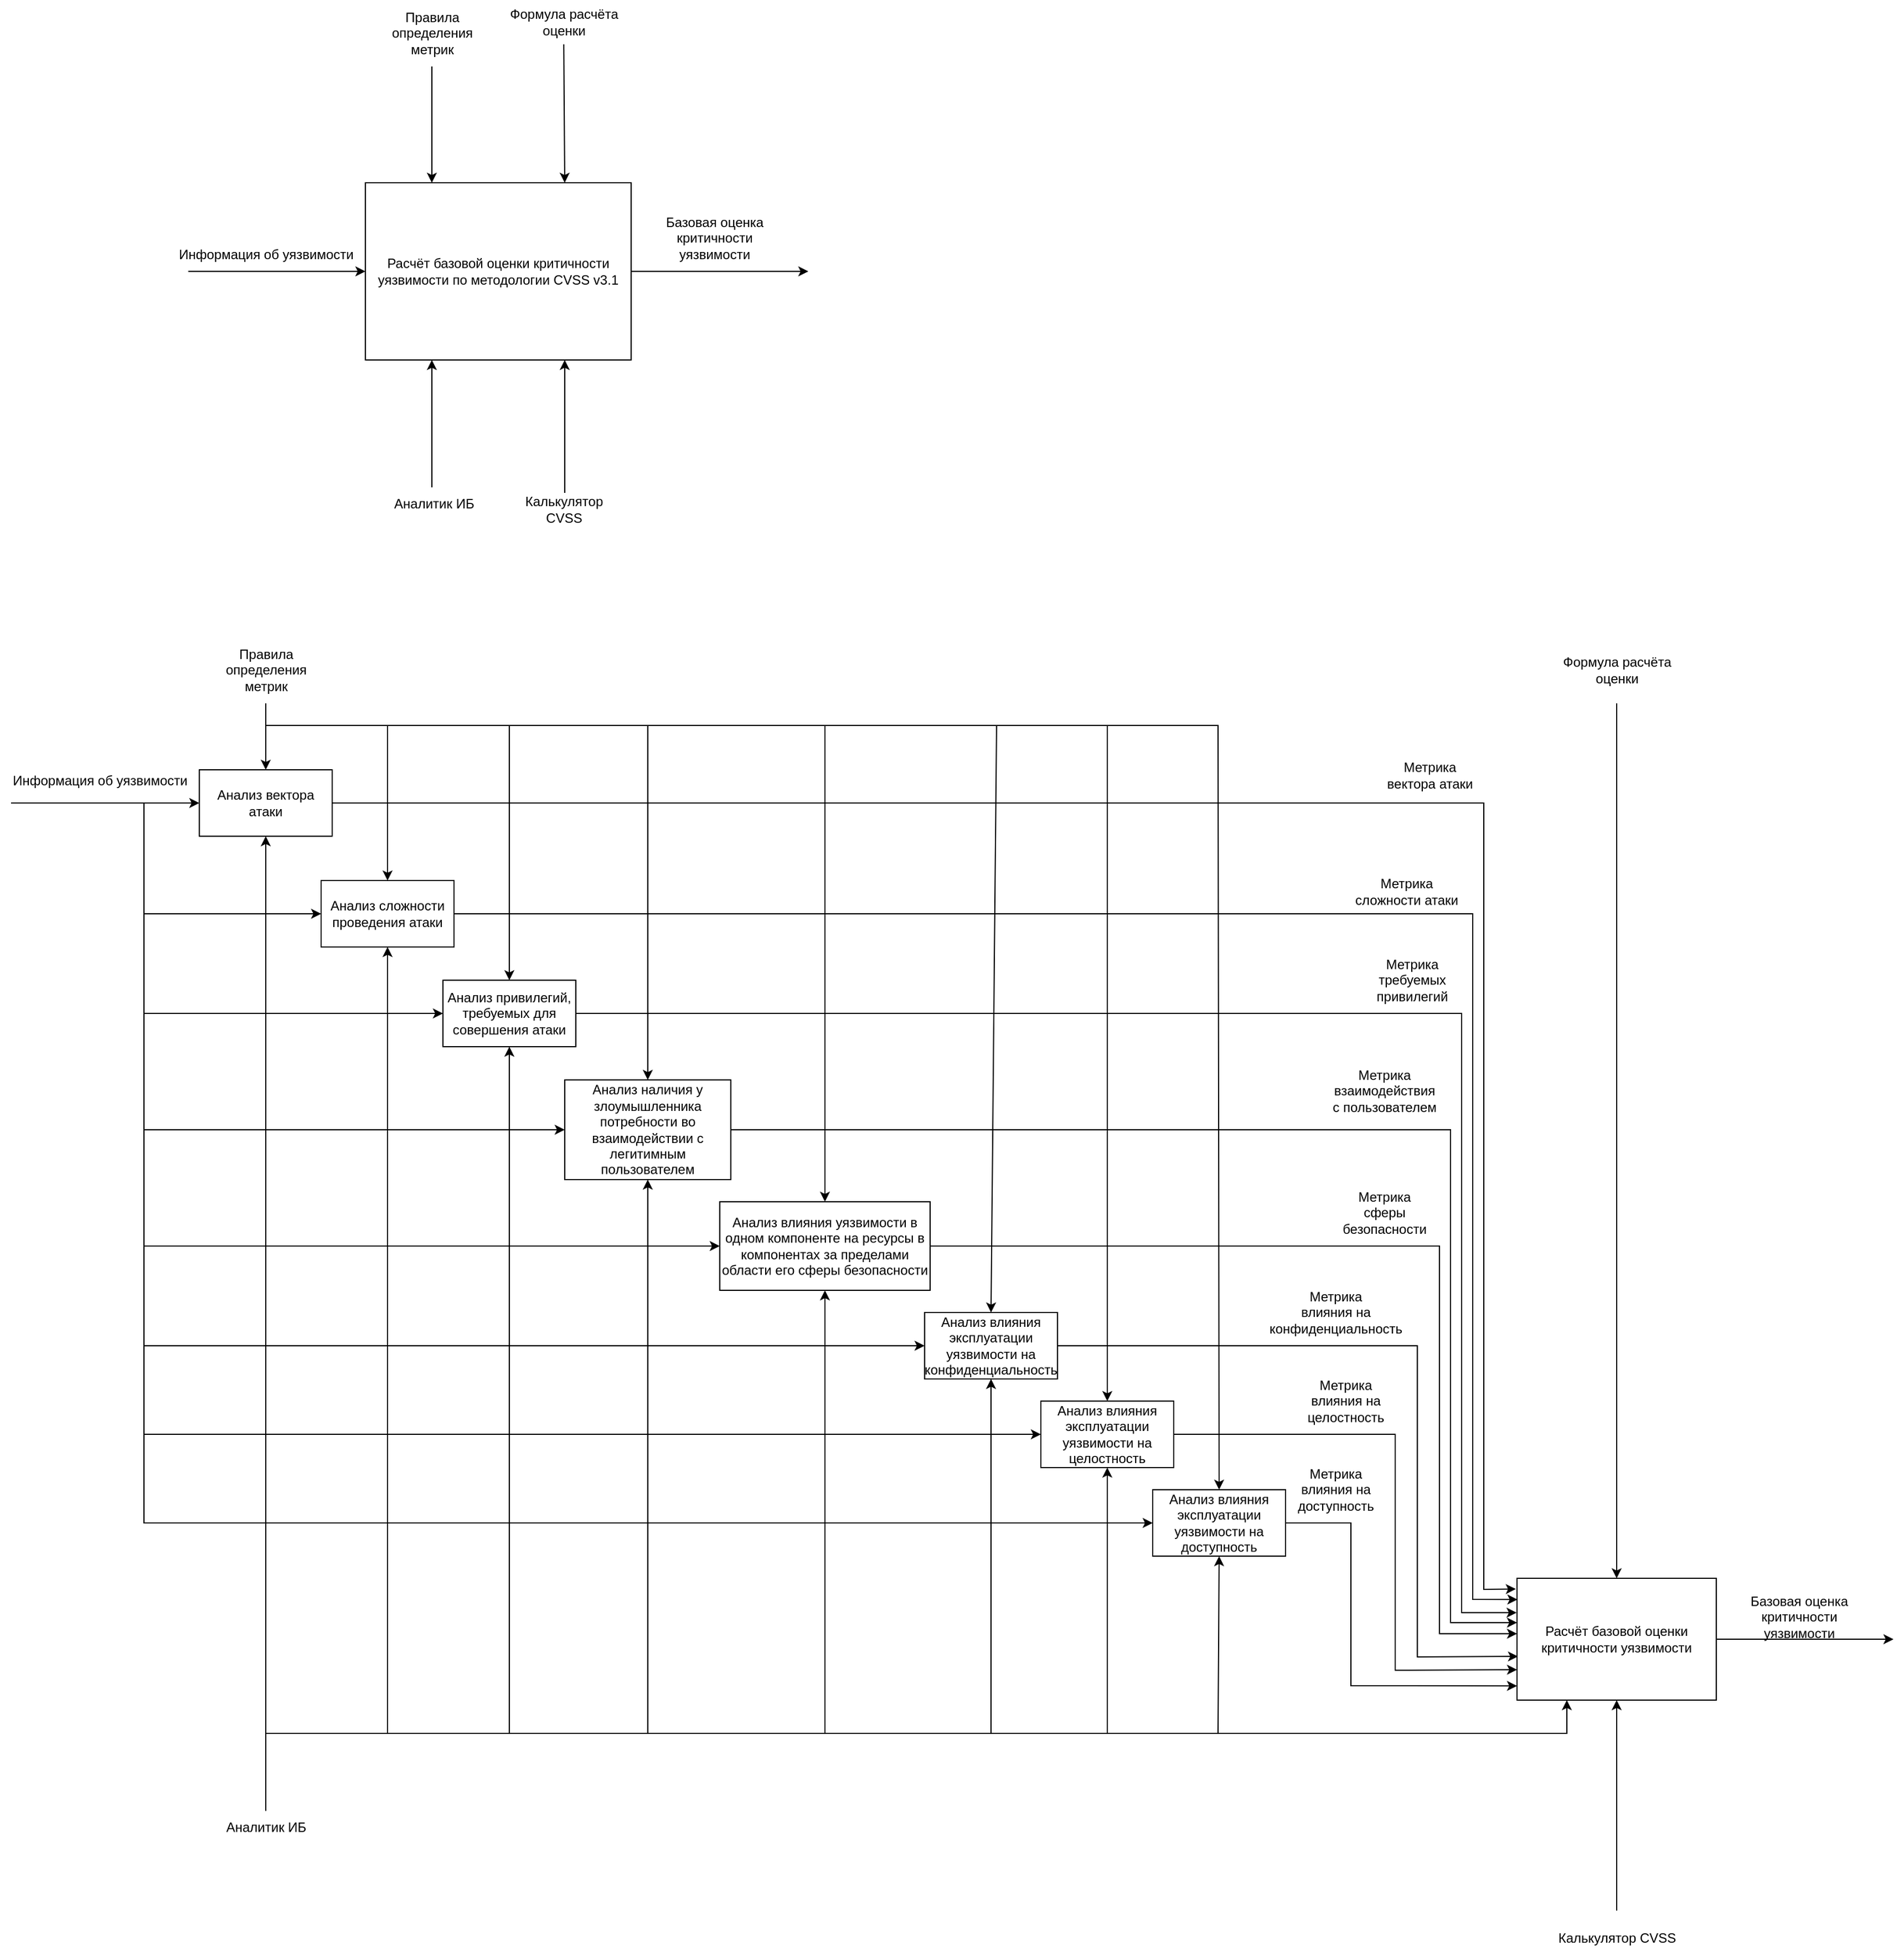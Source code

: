 <mxfile version="20.6.0" type="github" pages="2">
  <diagram id="UPsKvsZW6ZB44q9W5nDS" name="Страница 1">
    <mxGraphModel dx="2249" dy="794" grid="1" gridSize="10" guides="1" tooltips="1" connect="1" arrows="1" fold="1" page="1" pageScale="1" pageWidth="827" pageHeight="1169" math="0" shadow="0">
      <root>
        <mxCell id="0" />
        <mxCell id="1" parent="0" />
        <mxCell id="dIxgZ7Lg5NKT2PRfQF9l-1" value="Расчёт базовой оценки критичности уязвимости по методологии CVSS v3.1" style="rounded=0;whiteSpace=wrap;html=1;" parent="1" vertex="1">
          <mxGeometry x="280" y="200" width="240" height="160" as="geometry" />
        </mxCell>
        <mxCell id="dIxgZ7Lg5NKT2PRfQF9l-2" value="" style="endArrow=classic;html=1;rounded=0;entryX=0;entryY=0.5;entryDx=0;entryDy=0;" parent="1" target="dIxgZ7Lg5NKT2PRfQF9l-1" edge="1">
          <mxGeometry width="50" height="50" relative="1" as="geometry">
            <mxPoint x="120" y="280" as="sourcePoint" />
            <mxPoint x="130" y="260" as="targetPoint" />
          </mxGeometry>
        </mxCell>
        <mxCell id="dIxgZ7Lg5NKT2PRfQF9l-3" value="Информация об уязвимости" style="text;html=1;align=center;verticalAlign=middle;resizable=0;points=[];autosize=1;strokeColor=none;fillColor=none;" parent="1" vertex="1">
          <mxGeometry x="100" y="250" width="180" height="30" as="geometry" />
        </mxCell>
        <mxCell id="dIxgZ7Lg5NKT2PRfQF9l-4" value="" style="endArrow=classic;html=1;rounded=0;exitX=1;exitY=0.5;exitDx=0;exitDy=0;" parent="1" source="dIxgZ7Lg5NKT2PRfQF9l-1" edge="1">
          <mxGeometry width="50" height="50" relative="1" as="geometry">
            <mxPoint x="590" y="300" as="sourcePoint" />
            <mxPoint x="680" y="280" as="targetPoint" />
          </mxGeometry>
        </mxCell>
        <mxCell id="dIxgZ7Lg5NKT2PRfQF9l-5" value="&lt;span style=&quot;&quot;&gt;Базовая оценка&lt;br&gt;критичности&lt;br&gt;уязвимости&lt;/span&gt;" style="text;html=1;align=center;verticalAlign=middle;resizable=0;points=[];autosize=1;strokeColor=none;fillColor=none;" parent="1" vertex="1">
          <mxGeometry x="540" y="220" width="110" height="60" as="geometry" />
        </mxCell>
        <mxCell id="dIxgZ7Lg5NKT2PRfQF9l-6" value="" style="endArrow=classic;html=1;rounded=0;entryX=0.75;entryY=0;entryDx=0;entryDy=0;" parent="1" source="dIxgZ7Lg5NKT2PRfQF9l-7" target="dIxgZ7Lg5NKT2PRfQF9l-1" edge="1">
          <mxGeometry width="50" height="50" relative="1" as="geometry">
            <mxPoint x="340" y="80" as="sourcePoint" />
            <mxPoint x="390" y="60" as="targetPoint" />
          </mxGeometry>
        </mxCell>
        <mxCell id="dIxgZ7Lg5NKT2PRfQF9l-7" value="Формула расчёта&lt;br&gt;оценки" style="text;html=1;align=center;verticalAlign=middle;resizable=0;points=[];autosize=1;strokeColor=none;fillColor=none;" parent="1" vertex="1">
          <mxGeometry x="399" y="35" width="120" height="40" as="geometry" />
        </mxCell>
        <mxCell id="dIxgZ7Lg5NKT2PRfQF9l-8" value="" style="endArrow=classic;html=1;rounded=0;entryX=0.75;entryY=1;entryDx=0;entryDy=0;" parent="1" target="dIxgZ7Lg5NKT2PRfQF9l-1" edge="1">
          <mxGeometry width="50" height="50" relative="1" as="geometry">
            <mxPoint x="460" y="480" as="sourcePoint" />
            <mxPoint x="600" y="440" as="targetPoint" />
          </mxGeometry>
        </mxCell>
        <mxCell id="dIxgZ7Lg5NKT2PRfQF9l-9" value="Калькулятор&lt;br&gt;CVSS" style="text;html=1;align=center;verticalAlign=middle;resizable=0;points=[];autosize=1;strokeColor=none;fillColor=none;" parent="1" vertex="1">
          <mxGeometry x="414" y="475" width="90" height="40" as="geometry" />
        </mxCell>
        <mxCell id="dIxgZ7Lg5NKT2PRfQF9l-10" value="" style="endArrow=classic;html=1;rounded=0;entryX=0.25;entryY=1;entryDx=0;entryDy=0;" parent="1" source="dIxgZ7Lg5NKT2PRfQF9l-11" target="dIxgZ7Lg5NKT2PRfQF9l-1" edge="1">
          <mxGeometry width="50" height="50" relative="1" as="geometry">
            <mxPoint x="400" y="480" as="sourcePoint" />
            <mxPoint x="430" y="450" as="targetPoint" />
          </mxGeometry>
        </mxCell>
        <mxCell id="dIxgZ7Lg5NKT2PRfQF9l-11" value="&amp;nbsp;Аналитик ИБ" style="text;html=1;align=center;verticalAlign=middle;resizable=0;points=[];autosize=1;strokeColor=none;fillColor=none;" parent="1" vertex="1">
          <mxGeometry x="290" y="475" width="100" height="30" as="geometry" />
        </mxCell>
        <mxCell id="dIxgZ7Lg5NKT2PRfQF9l-12" value="Анализ вектора атаки" style="rounded=0;whiteSpace=wrap;html=1;" parent="1" vertex="1">
          <mxGeometry x="130" y="730" width="120" height="60" as="geometry" />
        </mxCell>
        <mxCell id="dIxgZ7Lg5NKT2PRfQF9l-13" value="" style="endArrow=classic;html=1;rounded=0;entryX=0;entryY=0.5;entryDx=0;entryDy=0;" parent="1" target="dIxgZ7Lg5NKT2PRfQF9l-12" edge="1">
          <mxGeometry width="50" height="50" relative="1" as="geometry">
            <mxPoint x="-40" y="760" as="sourcePoint" />
            <mxPoint x="70" y="710" as="targetPoint" />
          </mxGeometry>
        </mxCell>
        <mxCell id="dIxgZ7Lg5NKT2PRfQF9l-14" value="Информация об уязвимости" style="text;html=1;align=center;verticalAlign=middle;resizable=0;points=[];autosize=1;strokeColor=none;fillColor=none;" parent="1" vertex="1">
          <mxGeometry x="-50" y="725" width="180" height="30" as="geometry" />
        </mxCell>
        <mxCell id="dIxgZ7Lg5NKT2PRfQF9l-15" value="" style="endArrow=classic;html=1;rounded=0;entryX=0.25;entryY=0;entryDx=0;entryDy=0;" parent="1" source="dIxgZ7Lg5NKT2PRfQF9l-18" target="dIxgZ7Lg5NKT2PRfQF9l-1" edge="1">
          <mxGeometry width="50" height="50" relative="1" as="geometry">
            <mxPoint x="280" y="90" as="sourcePoint" />
            <mxPoint x="290" y="140" as="targetPoint" />
          </mxGeometry>
        </mxCell>
        <mxCell id="dIxgZ7Lg5NKT2PRfQF9l-18" value="Правила&lt;br&gt;определения&lt;br&gt;метрик" style="text;html=1;align=center;verticalAlign=middle;resizable=0;points=[];autosize=1;strokeColor=none;fillColor=none;" parent="1" vertex="1">
          <mxGeometry x="290" y="35" width="100" height="60" as="geometry" />
        </mxCell>
        <mxCell id="dIxgZ7Lg5NKT2PRfQF9l-20" value="" style="endArrow=classic;html=1;rounded=0;entryX=0.5;entryY=0;entryDx=0;entryDy=0;" parent="1" source="dIxgZ7Lg5NKT2PRfQF9l-21" target="dIxgZ7Lg5NKT2PRfQF9l-12" edge="1">
          <mxGeometry width="50" height="50" relative="1" as="geometry">
            <mxPoint x="190" y="660" as="sourcePoint" />
            <mxPoint x="220" y="610" as="targetPoint" />
          </mxGeometry>
        </mxCell>
        <mxCell id="dIxgZ7Lg5NKT2PRfQF9l-21" value="Правила&lt;br&gt;определения&lt;br&gt;метрик" style="text;html=1;align=center;verticalAlign=middle;resizable=0;points=[];autosize=1;strokeColor=none;fillColor=none;" parent="1" vertex="1">
          <mxGeometry x="140" y="610" width="100" height="60" as="geometry" />
        </mxCell>
        <mxCell id="dIxgZ7Lg5NKT2PRfQF9l-22" value="" style="endArrow=classic;html=1;rounded=0;exitX=1;exitY=0.5;exitDx=0;exitDy=0;entryX=-0.006;entryY=0.088;entryDx=0;entryDy=0;entryPerimeter=0;" parent="1" source="dIxgZ7Lg5NKT2PRfQF9l-12" target="EnKM5lxazUut5QGVH7Wx-31" edge="1">
          <mxGeometry width="50" height="50" relative="1" as="geometry">
            <mxPoint x="310" y="780" as="sourcePoint" />
            <mxPoint x="1300" y="760" as="targetPoint" />
            <Array as="points">
              <mxPoint x="1290" y="760" />
              <mxPoint x="1290" y="1470" />
            </Array>
          </mxGeometry>
        </mxCell>
        <mxCell id="dIxgZ7Lg5NKT2PRfQF9l-23" value="Метрика&lt;br&gt;вектора атаки" style="text;html=1;align=center;verticalAlign=middle;resizable=0;points=[];autosize=1;strokeColor=none;fillColor=none;" parent="1" vertex="1">
          <mxGeometry x="1191" y="715" width="100" height="40" as="geometry" />
        </mxCell>
        <mxCell id="dIxgZ7Lg5NKT2PRfQF9l-25" value="Анализ сложности проведения атаки" style="rounded=0;whiteSpace=wrap;html=1;" parent="1" vertex="1">
          <mxGeometry x="240" y="830" width="120" height="60" as="geometry" />
        </mxCell>
        <mxCell id="dIxgZ7Lg5NKT2PRfQF9l-26" value="" style="endArrow=classic;html=1;rounded=0;entryX=0;entryY=0.5;entryDx=0;entryDy=0;" parent="1" target="dIxgZ7Lg5NKT2PRfQF9l-25" edge="1">
          <mxGeometry width="50" height="50" relative="1" as="geometry">
            <mxPoint x="80" y="760" as="sourcePoint" />
            <mxPoint x="130" y="850" as="targetPoint" />
            <Array as="points">
              <mxPoint x="80" y="860" />
            </Array>
          </mxGeometry>
        </mxCell>
        <mxCell id="dIxgZ7Lg5NKT2PRfQF9l-28" value="" style="endArrow=classic;html=1;rounded=0;exitX=1;exitY=0.5;exitDx=0;exitDy=0;entryX=0.002;entryY=0.174;entryDx=0;entryDy=0;entryPerimeter=0;" parent="1" source="dIxgZ7Lg5NKT2PRfQF9l-25" target="EnKM5lxazUut5QGVH7Wx-31" edge="1">
          <mxGeometry width="50" height="50" relative="1" as="geometry">
            <mxPoint x="404" y="865" as="sourcePoint" />
            <mxPoint x="1310" y="1478" as="targetPoint" />
            <Array as="points">
              <mxPoint x="1280" y="860" />
              <mxPoint x="1280" y="1479" />
            </Array>
          </mxGeometry>
        </mxCell>
        <mxCell id="dIxgZ7Lg5NKT2PRfQF9l-29" value="Метрика&lt;br&gt;сложности атаки" style="text;html=1;align=center;verticalAlign=middle;resizable=0;points=[];autosize=1;strokeColor=none;fillColor=none;" parent="1" vertex="1">
          <mxGeometry x="1160" y="820" width="120" height="40" as="geometry" />
        </mxCell>
        <mxCell id="dIxgZ7Lg5NKT2PRfQF9l-30" value="Анализ привилегий, требуемых для совершения атаки" style="rounded=0;whiteSpace=wrap;html=1;" parent="1" vertex="1">
          <mxGeometry x="350" y="920" width="120" height="60" as="geometry" />
        </mxCell>
        <mxCell id="dIxgZ7Lg5NKT2PRfQF9l-31" value="" style="endArrow=classic;html=1;rounded=0;entryX=0;entryY=0.5;entryDx=0;entryDy=0;" parent="1" target="dIxgZ7Lg5NKT2PRfQF9l-30" edge="1">
          <mxGeometry width="50" height="50" relative="1" as="geometry">
            <mxPoint x="80" y="760" as="sourcePoint" />
            <mxPoint x="350" y="950" as="targetPoint" />
            <Array as="points">
              <mxPoint x="80" y="950" />
            </Array>
          </mxGeometry>
        </mxCell>
        <mxCell id="dIxgZ7Lg5NKT2PRfQF9l-32" value="" style="endArrow=classic;html=1;rounded=0;exitX=1;exitY=0.5;exitDx=0;exitDy=0;entryX=-0.002;entryY=0.282;entryDx=0;entryDy=0;entryPerimeter=0;" parent="1" source="dIxgZ7Lg5NKT2PRfQF9l-30" target="EnKM5lxazUut5QGVH7Wx-31" edge="1">
          <mxGeometry width="50" height="50" relative="1" as="geometry">
            <mxPoint x="570" y="980" as="sourcePoint" />
            <mxPoint x="1280" y="960" as="targetPoint" />
            <Array as="points">
              <mxPoint x="1270" y="950" />
              <mxPoint x="1270" y="1491" />
            </Array>
          </mxGeometry>
        </mxCell>
        <mxCell id="dIxgZ7Lg5NKT2PRfQF9l-33" value="Метрика&lt;br&gt;требуемых&lt;br&gt;привилегий" style="text;html=1;align=center;verticalAlign=middle;resizable=0;points=[];autosize=1;strokeColor=none;fillColor=none;" parent="1" vertex="1">
          <mxGeometry x="1180" y="890" width="90" height="60" as="geometry" />
        </mxCell>
        <mxCell id="dIxgZ7Lg5NKT2PRfQF9l-34" value="Анализ наличия у злоумышленника потребности во взаимодействии с легитимным пользователем" style="rounded=0;whiteSpace=wrap;html=1;" parent="1" vertex="1">
          <mxGeometry x="460" y="1010" width="150" height="90" as="geometry" />
        </mxCell>
        <mxCell id="EnKM5lxazUut5QGVH7Wx-1" value="" style="endArrow=classic;html=1;rounded=0;entryX=0;entryY=0.5;entryDx=0;entryDy=0;" parent="1" target="dIxgZ7Lg5NKT2PRfQF9l-34" edge="1">
          <mxGeometry width="50" height="50" relative="1" as="geometry">
            <mxPoint x="80" y="950" as="sourcePoint" />
            <mxPoint x="160" y="1030" as="targetPoint" />
            <Array as="points">
              <mxPoint x="80" y="1055" />
            </Array>
          </mxGeometry>
        </mxCell>
        <mxCell id="EnKM5lxazUut5QGVH7Wx-3" value="" style="endArrow=classic;html=1;rounded=0;exitX=1;exitY=0.5;exitDx=0;exitDy=0;entryX=0;entryY=0.364;entryDx=0;entryDy=0;entryPerimeter=0;" parent="1" source="dIxgZ7Lg5NKT2PRfQF9l-34" target="EnKM5lxazUut5QGVH7Wx-31" edge="1">
          <mxGeometry width="50" height="50" relative="1" as="geometry">
            <mxPoint x="610" y="1054.5" as="sourcePoint" />
            <mxPoint x="1390" y="1060" as="targetPoint" />
            <Array as="points">
              <mxPoint x="1260" y="1055" />
              <mxPoint x="1260" y="1500" />
            </Array>
          </mxGeometry>
        </mxCell>
        <mxCell id="EnKM5lxazUut5QGVH7Wx-4" value="Метрика&lt;br&gt;взаимодействия&lt;br&gt;с пользователем" style="text;html=1;align=center;verticalAlign=middle;resizable=0;points=[];autosize=1;strokeColor=none;fillColor=none;" parent="1" vertex="1">
          <mxGeometry x="1140" y="990" width="120" height="60" as="geometry" />
        </mxCell>
        <mxCell id="EnKM5lxazUut5QGVH7Wx-5" value="Анализ влияния уязвимости в одном компоненте на ресурсы в компонентах за пределами области его сферы безопасности" style="rounded=0;whiteSpace=wrap;html=1;" parent="1" vertex="1">
          <mxGeometry x="600" y="1120" width="190" height="80" as="geometry" />
        </mxCell>
        <mxCell id="EnKM5lxazUut5QGVH7Wx-6" value="" style="endArrow=classic;html=1;rounded=0;" parent="1" target="EnKM5lxazUut5QGVH7Wx-5" edge="1">
          <mxGeometry width="50" height="50" relative="1" as="geometry">
            <mxPoint x="80" y="1050" as="sourcePoint" />
            <mxPoint x="120" y="1110" as="targetPoint" />
            <Array as="points">
              <mxPoint x="80" y="1160" />
            </Array>
          </mxGeometry>
        </mxCell>
        <mxCell id="EnKM5lxazUut5QGVH7Wx-7" value="" style="endArrow=classic;html=1;rounded=0;exitX=1;exitY=0.5;exitDx=0;exitDy=0;entryX=0;entryY=0.455;entryDx=0;entryDy=0;entryPerimeter=0;" parent="1" source="EnKM5lxazUut5QGVH7Wx-5" target="EnKM5lxazUut5QGVH7Wx-31" edge="1">
          <mxGeometry width="50" height="50" relative="1" as="geometry">
            <mxPoint x="790" y="1168" as="sourcePoint" />
            <mxPoint x="920" y="1160" as="targetPoint" />
            <Array as="points">
              <mxPoint x="1250" y="1160" />
              <mxPoint x="1250" y="1510" />
            </Array>
          </mxGeometry>
        </mxCell>
        <mxCell id="EnKM5lxazUut5QGVH7Wx-8" value="Метрика&lt;br&gt;сферы&lt;br&gt;безопасности" style="text;html=1;align=center;verticalAlign=middle;resizable=0;points=[];autosize=1;strokeColor=none;fillColor=none;" parent="1" vertex="1">
          <mxGeometry x="1150" y="1100" width="100" height="60" as="geometry" />
        </mxCell>
        <mxCell id="EnKM5lxazUut5QGVH7Wx-9" value="Анализ влияния эксплуатации уязвимости на конфиденциальность" style="rounded=0;whiteSpace=wrap;html=1;" parent="1" vertex="1">
          <mxGeometry x="785" y="1220" width="120" height="60" as="geometry" />
        </mxCell>
        <mxCell id="EnKM5lxazUut5QGVH7Wx-10" value="" style="endArrow=classic;html=1;rounded=0;entryX=0;entryY=0.5;entryDx=0;entryDy=0;" parent="1" target="EnKM5lxazUut5QGVH7Wx-9" edge="1">
          <mxGeometry width="50" height="50" relative="1" as="geometry">
            <mxPoint x="80" y="1160" as="sourcePoint" />
            <mxPoint x="380" y="1270" as="targetPoint" />
            <Array as="points">
              <mxPoint x="80" y="1250" />
            </Array>
          </mxGeometry>
        </mxCell>
        <mxCell id="EnKM5lxazUut5QGVH7Wx-11" value="" style="endArrow=classic;html=1;rounded=0;exitX=1;exitY=0.5;exitDx=0;exitDy=0;entryX=0.005;entryY=0.641;entryDx=0;entryDy=0;entryPerimeter=0;" parent="1" source="EnKM5lxazUut5QGVH7Wx-9" target="EnKM5lxazUut5QGVH7Wx-31" edge="1">
          <mxGeometry width="50" height="50" relative="1" as="geometry">
            <mxPoint x="905" y="1250" as="sourcePoint" />
            <mxPoint x="1035" y="1250" as="targetPoint" />
            <Array as="points">
              <mxPoint x="1230" y="1250" />
              <mxPoint x="1230" y="1531" />
            </Array>
          </mxGeometry>
        </mxCell>
        <mxCell id="EnKM5lxazUut5QGVH7Wx-12" value="Метрика&lt;br&gt;влияния на&lt;br&gt;конфиденциальность" style="text;html=1;align=center;verticalAlign=middle;resizable=0;points=[];autosize=1;strokeColor=none;fillColor=none;" parent="1" vertex="1">
          <mxGeometry x="1086" y="1190" width="140" height="60" as="geometry" />
        </mxCell>
        <mxCell id="EnKM5lxazUut5QGVH7Wx-13" value="Анализ влияния эксплуатации уязвимости на целостность" style="rounded=0;whiteSpace=wrap;html=1;" parent="1" vertex="1">
          <mxGeometry x="890" y="1300" width="120" height="60" as="geometry" />
        </mxCell>
        <mxCell id="EnKM5lxazUut5QGVH7Wx-14" value="" style="endArrow=classic;html=1;rounded=0;" parent="1" target="EnKM5lxazUut5QGVH7Wx-13" edge="1">
          <mxGeometry width="50" height="50" relative="1" as="geometry">
            <mxPoint x="80" y="1250" as="sourcePoint" />
            <mxPoint x="785" y="1340" as="targetPoint" />
            <Array as="points">
              <mxPoint x="80" y="1330" />
            </Array>
          </mxGeometry>
        </mxCell>
        <mxCell id="EnKM5lxazUut5QGVH7Wx-15" value="" style="endArrow=classic;html=1;rounded=0;entryX=0;entryY=0.75;entryDx=0;entryDy=0;" parent="1" source="EnKM5lxazUut5QGVH7Wx-13" target="EnKM5lxazUut5QGVH7Wx-31" edge="1">
          <mxGeometry width="50" height="50" relative="1" as="geometry">
            <mxPoint x="1010" y="1330" as="sourcePoint" />
            <mxPoint x="1140" y="1330" as="targetPoint" />
            <Array as="points">
              <mxPoint x="1210" y="1330" />
              <mxPoint x="1210" y="1543" />
            </Array>
          </mxGeometry>
        </mxCell>
        <mxCell id="EnKM5lxazUut5QGVH7Wx-16" value="Метрика&lt;br&gt;влияния на&lt;br&gt;целостность" style="text;html=1;align=center;verticalAlign=middle;resizable=0;points=[];autosize=1;strokeColor=none;fillColor=none;" parent="1" vertex="1">
          <mxGeometry x="1120" y="1270" width="90" height="60" as="geometry" />
        </mxCell>
        <mxCell id="EnKM5lxazUut5QGVH7Wx-17" value="Анализ влияния эксплуатации уязвимости на доступность" style="rounded=0;whiteSpace=wrap;html=1;" parent="1" vertex="1">
          <mxGeometry x="991" y="1380" width="120" height="60" as="geometry" />
        </mxCell>
        <mxCell id="EnKM5lxazUut5QGVH7Wx-18" value="" style="endArrow=classic;html=1;rounded=0;" parent="1" target="EnKM5lxazUut5QGVH7Wx-17" edge="1">
          <mxGeometry width="50" height="50" relative="1" as="geometry">
            <mxPoint x="80" y="1330" as="sourcePoint" />
            <mxPoint x="785" y="1420" as="targetPoint" />
            <Array as="points">
              <mxPoint x="80" y="1410" />
            </Array>
          </mxGeometry>
        </mxCell>
        <mxCell id="EnKM5lxazUut5QGVH7Wx-19" value="" style="endArrow=classic;html=1;rounded=0;entryX=0;entryY=0.883;entryDx=0;entryDy=0;entryPerimeter=0;" parent="1" source="EnKM5lxazUut5QGVH7Wx-17" target="EnKM5lxazUut5QGVH7Wx-31" edge="1">
          <mxGeometry width="50" height="50" relative="1" as="geometry">
            <mxPoint x="1111" y="1410" as="sourcePoint" />
            <mxPoint x="1241" y="1410" as="targetPoint" />
            <Array as="points">
              <mxPoint x="1170" y="1410" />
              <mxPoint x="1170" y="1557" />
            </Array>
          </mxGeometry>
        </mxCell>
        <mxCell id="EnKM5lxazUut5QGVH7Wx-20" value="Метрика&lt;br&gt;влияния на&lt;br&gt;доступность" style="text;html=1;align=center;verticalAlign=middle;resizable=0;points=[];autosize=1;strokeColor=none;fillColor=none;" parent="1" vertex="1">
          <mxGeometry x="1111" y="1350" width="90" height="60" as="geometry" />
        </mxCell>
        <mxCell id="EnKM5lxazUut5QGVH7Wx-22" value="" style="endArrow=classic;html=1;rounded=0;entryX=0.5;entryY=1;entryDx=0;entryDy=0;" parent="1" target="dIxgZ7Lg5NKT2PRfQF9l-12" edge="1">
          <mxGeometry width="50" height="50" relative="1" as="geometry">
            <mxPoint x="190" y="1670" as="sourcePoint" />
            <mxPoint x="510" y="1510" as="targetPoint" />
          </mxGeometry>
        </mxCell>
        <mxCell id="EnKM5lxazUut5QGVH7Wx-23" value="Аналитик ИБ" style="text;html=1;align=center;verticalAlign=middle;resizable=0;points=[];autosize=1;strokeColor=none;fillColor=none;" parent="1" vertex="1">
          <mxGeometry x="140" y="1670" width="100" height="30" as="geometry" />
        </mxCell>
        <mxCell id="EnKM5lxazUut5QGVH7Wx-24" value="" style="endArrow=classic;html=1;rounded=0;entryX=0.5;entryY=1;entryDx=0;entryDy=0;" parent="1" target="dIxgZ7Lg5NKT2PRfQF9l-25" edge="1">
          <mxGeometry width="50" height="50" relative="1" as="geometry">
            <mxPoint x="190" y="1600" as="sourcePoint" />
            <mxPoint x="380" y="1470" as="targetPoint" />
            <Array as="points">
              <mxPoint x="300" y="1600" />
            </Array>
          </mxGeometry>
        </mxCell>
        <mxCell id="EnKM5lxazUut5QGVH7Wx-25" value="" style="endArrow=classic;html=1;rounded=0;" parent="1" target="dIxgZ7Lg5NKT2PRfQF9l-30" edge="1">
          <mxGeometry width="50" height="50" relative="1" as="geometry">
            <mxPoint x="190" y="1600" as="sourcePoint" />
            <mxPoint x="450" y="1480" as="targetPoint" />
            <Array as="points">
              <mxPoint x="410" y="1600" />
            </Array>
          </mxGeometry>
        </mxCell>
        <mxCell id="EnKM5lxazUut5QGVH7Wx-26" value="" style="endArrow=classic;html=1;rounded=0;" parent="1" target="dIxgZ7Lg5NKT2PRfQF9l-34" edge="1">
          <mxGeometry width="50" height="50" relative="1" as="geometry">
            <mxPoint x="190" y="1600" as="sourcePoint" />
            <mxPoint x="670" y="1460" as="targetPoint" />
            <Array as="points">
              <mxPoint x="535" y="1600" />
            </Array>
          </mxGeometry>
        </mxCell>
        <mxCell id="EnKM5lxazUut5QGVH7Wx-27" value="" style="endArrow=classic;html=1;rounded=0;" parent="1" target="EnKM5lxazUut5QGVH7Wx-5" edge="1">
          <mxGeometry width="50" height="50" relative="1" as="geometry">
            <mxPoint x="190" y="1600" as="sourcePoint" />
            <mxPoint x="810" y="1540" as="targetPoint" />
            <Array as="points">
              <mxPoint x="695" y="1600" />
            </Array>
          </mxGeometry>
        </mxCell>
        <mxCell id="EnKM5lxazUut5QGVH7Wx-28" value="" style="endArrow=classic;html=1;rounded=0;" parent="1" target="EnKM5lxazUut5QGVH7Wx-9" edge="1">
          <mxGeometry width="50" height="50" relative="1" as="geometry">
            <mxPoint x="190" y="1600" as="sourcePoint" />
            <mxPoint x="870" y="1510" as="targetPoint" />
            <Array as="points">
              <mxPoint x="845" y="1600" />
            </Array>
          </mxGeometry>
        </mxCell>
        <mxCell id="EnKM5lxazUut5QGVH7Wx-29" value="" style="endArrow=classic;html=1;rounded=0;entryX=0.5;entryY=1;entryDx=0;entryDy=0;" parent="1" target="EnKM5lxazUut5QGVH7Wx-13" edge="1">
          <mxGeometry width="50" height="50" relative="1" as="geometry">
            <mxPoint x="190" y="1600" as="sourcePoint" />
            <mxPoint x="980" y="1670" as="targetPoint" />
            <Array as="points">
              <mxPoint x="950" y="1600" />
            </Array>
          </mxGeometry>
        </mxCell>
        <mxCell id="EnKM5lxazUut5QGVH7Wx-30" value="" style="endArrow=classic;html=1;rounded=0;entryX=0.5;entryY=1;entryDx=0;entryDy=0;" parent="1" target="EnKM5lxazUut5QGVH7Wx-17" edge="1">
          <mxGeometry width="50" height="50" relative="1" as="geometry">
            <mxPoint x="190" y="1600" as="sourcePoint" />
            <mxPoint x="860" y="1640" as="targetPoint" />
            <Array as="points">
              <mxPoint x="1050" y="1600" />
            </Array>
          </mxGeometry>
        </mxCell>
        <mxCell id="EnKM5lxazUut5QGVH7Wx-31" value="Расчёт базовой оценки критичности уязвимости" style="rounded=0;whiteSpace=wrap;html=1;" parent="1" vertex="1">
          <mxGeometry x="1320" y="1460" width="180" height="110" as="geometry" />
        </mxCell>
        <mxCell id="EnKM5lxazUut5QGVH7Wx-34" value="" style="endArrow=classic;html=1;rounded=0;entryX=0.5;entryY=0;entryDx=0;entryDy=0;" parent="1" target="dIxgZ7Lg5NKT2PRfQF9l-25" edge="1">
          <mxGeometry width="50" height="50" relative="1" as="geometry">
            <mxPoint x="190" y="690" as="sourcePoint" />
            <mxPoint x="380" y="640" as="targetPoint" />
            <Array as="points">
              <mxPoint x="300" y="690" />
            </Array>
          </mxGeometry>
        </mxCell>
        <mxCell id="EnKM5lxazUut5QGVH7Wx-35" value="" style="endArrow=classic;html=1;rounded=0;entryX=0.5;entryY=0;entryDx=0;entryDy=0;" parent="1" target="dIxgZ7Lg5NKT2PRfQF9l-30" edge="1">
          <mxGeometry width="50" height="50" relative="1" as="geometry">
            <mxPoint x="190" y="690" as="sourcePoint" />
            <mxPoint x="530" y="700" as="targetPoint" />
            <Array as="points">
              <mxPoint x="410" y="690" />
            </Array>
          </mxGeometry>
        </mxCell>
        <mxCell id="EnKM5lxazUut5QGVH7Wx-37" value="" style="endArrow=classic;html=1;rounded=0;entryX=0.5;entryY=0;entryDx=0;entryDy=0;" parent="1" target="dIxgZ7Lg5NKT2PRfQF9l-34" edge="1">
          <mxGeometry width="50" height="50" relative="1" as="geometry">
            <mxPoint x="190" y="690" as="sourcePoint" />
            <mxPoint x="550" y="1010" as="targetPoint" />
            <Array as="points">
              <mxPoint x="535" y="690" />
            </Array>
          </mxGeometry>
        </mxCell>
        <mxCell id="EnKM5lxazUut5QGVH7Wx-38" value="" style="endArrow=classic;html=1;rounded=0;entryX=0.5;entryY=0;entryDx=0;entryDy=0;" parent="1" target="EnKM5lxazUut5QGVH7Wx-5" edge="1">
          <mxGeometry width="50" height="50" relative="1" as="geometry">
            <mxPoint x="190" y="690" as="sourcePoint" />
            <mxPoint x="710" y="690" as="targetPoint" />
            <Array as="points">
              <mxPoint x="695" y="690" />
            </Array>
          </mxGeometry>
        </mxCell>
        <mxCell id="EnKM5lxazUut5QGVH7Wx-39" value="" style="endArrow=classic;html=1;rounded=0;entryX=0.5;entryY=0;entryDx=0;entryDy=0;" parent="1" target="EnKM5lxazUut5QGVH7Wx-9" edge="1">
          <mxGeometry width="50" height="50" relative="1" as="geometry">
            <mxPoint x="190" y="690" as="sourcePoint" />
            <mxPoint x="910" y="700" as="targetPoint" />
            <Array as="points">
              <mxPoint x="850" y="690" />
            </Array>
          </mxGeometry>
        </mxCell>
        <mxCell id="EnKM5lxazUut5QGVH7Wx-40" value="" style="endArrow=classic;html=1;rounded=0;entryX=0.5;entryY=0;entryDx=0;entryDy=0;" parent="1" target="EnKM5lxazUut5QGVH7Wx-13" edge="1">
          <mxGeometry width="50" height="50" relative="1" as="geometry">
            <mxPoint x="190" y="690" as="sourcePoint" />
            <mxPoint x="1070" y="680" as="targetPoint" />
            <Array as="points">
              <mxPoint x="950" y="690" />
            </Array>
          </mxGeometry>
        </mxCell>
        <mxCell id="EnKM5lxazUut5QGVH7Wx-41" value="" style="endArrow=classic;html=1;rounded=0;entryX=0.5;entryY=0;entryDx=0;entryDy=0;" parent="1" target="EnKM5lxazUut5QGVH7Wx-17" edge="1">
          <mxGeometry width="50" height="50" relative="1" as="geometry">
            <mxPoint x="190" y="690" as="sourcePoint" />
            <mxPoint x="1080" y="690" as="targetPoint" />
            <Array as="points">
              <mxPoint x="1050" y="690" />
            </Array>
          </mxGeometry>
        </mxCell>
        <mxCell id="EnKM5lxazUut5QGVH7Wx-42" value="" style="endArrow=classic;html=1;rounded=0;entryX=0.5;entryY=0;entryDx=0;entryDy=0;" parent="1" target="EnKM5lxazUut5QGVH7Wx-31" edge="1">
          <mxGeometry width="50" height="50" relative="1" as="geometry">
            <mxPoint x="1410" y="670" as="sourcePoint" />
            <mxPoint x="1480" y="1050" as="targetPoint" />
          </mxGeometry>
        </mxCell>
        <mxCell id="EnKM5lxazUut5QGVH7Wx-43" value="Формула расчёта&lt;br&gt;оценки" style="text;html=1;align=center;verticalAlign=middle;resizable=0;points=[];autosize=1;strokeColor=none;fillColor=none;" parent="1" vertex="1">
          <mxGeometry x="1350" y="620" width="120" height="40" as="geometry" />
        </mxCell>
        <mxCell id="EnKM5lxazUut5QGVH7Wx-46" value="" style="endArrow=classic;html=1;rounded=0;entryX=0.25;entryY=1;entryDx=0;entryDy=0;" parent="1" target="EnKM5lxazUut5QGVH7Wx-31" edge="1">
          <mxGeometry width="50" height="50" relative="1" as="geometry">
            <mxPoint x="190" y="1600" as="sourcePoint" />
            <mxPoint x="920" y="1680" as="targetPoint" />
            <Array as="points">
              <mxPoint x="1365" y="1600" />
            </Array>
          </mxGeometry>
        </mxCell>
        <mxCell id="EnKM5lxazUut5QGVH7Wx-47" value="" style="endArrow=classic;html=1;rounded=0;entryX=0.5;entryY=1;entryDx=0;entryDy=0;" parent="1" target="EnKM5lxazUut5QGVH7Wx-31" edge="1">
          <mxGeometry width="50" height="50" relative="1" as="geometry">
            <mxPoint x="1410" y="1760" as="sourcePoint" />
            <mxPoint x="1440" y="1660" as="targetPoint" />
          </mxGeometry>
        </mxCell>
        <mxCell id="EnKM5lxazUut5QGVH7Wx-48" value="Калькулятор CVSS" style="text;html=1;align=center;verticalAlign=middle;resizable=0;points=[];autosize=1;strokeColor=none;fillColor=none;" parent="1" vertex="1">
          <mxGeometry x="1345" y="1770" width="130" height="30" as="geometry" />
        </mxCell>
        <mxCell id="EnKM5lxazUut5QGVH7Wx-49" value="" style="endArrow=classic;html=1;rounded=0;exitX=1;exitY=0.5;exitDx=0;exitDy=0;" parent="1" source="EnKM5lxazUut5QGVH7Wx-31" edge="1">
          <mxGeometry width="50" height="50" relative="1" as="geometry">
            <mxPoint x="1550" y="1550" as="sourcePoint" />
            <mxPoint x="1660" y="1515" as="targetPoint" />
          </mxGeometry>
        </mxCell>
        <mxCell id="EnKM5lxazUut5QGVH7Wx-50" value="Базовая оценка критичности уязвимости" style="text;html=1;strokeColor=none;fillColor=none;align=center;verticalAlign=middle;whiteSpace=wrap;rounded=0;" parent="1" vertex="1">
          <mxGeometry x="1520" y="1480" width="110" height="30" as="geometry" />
        </mxCell>
      </root>
    </mxGraphModel>
  </diagram>
  <diagram id="1UO9V7tvZ4nB_jrqx7Pz" name="Страница 2">
    <mxGraphModel dx="1673" dy="867" grid="1" gridSize="10" guides="1" tooltips="1" connect="1" arrows="1" fold="1" page="1" pageScale="1" pageWidth="827" pageHeight="1169" math="0" shadow="0">
      <root>
        <mxCell id="0" />
        <mxCell id="1" parent="0" />
        <mxCell id="VcP_52gR09t_h1Mb2gBg-6" style="edgeStyle=orthogonalEdgeStyle;rounded=0;orthogonalLoop=1;jettySize=auto;html=1;exitX=1;exitY=0.5;exitDx=0;exitDy=0;entryX=0;entryY=0.5;entryDx=0;entryDy=0;" parent="1" source="VcP_52gR09t_h1Mb2gBg-1" target="VcP_52gR09t_h1Mb2gBg-2" edge="1">
          <mxGeometry relative="1" as="geometry" />
        </mxCell>
        <mxCell id="VcP_52gR09t_h1Mb2gBg-7" style="edgeStyle=orthogonalEdgeStyle;rounded=0;orthogonalLoop=1;jettySize=auto;html=1;exitX=1;exitY=0.5;exitDx=0;exitDy=0;entryX=0;entryY=0.5;entryDx=0;entryDy=0;" parent="1" source="VcP_52gR09t_h1Mb2gBg-1" target="VcP_52gR09t_h1Mb2gBg-3" edge="1">
          <mxGeometry relative="1" as="geometry" />
        </mxCell>
        <mxCell id="VcP_52gR09t_h1Mb2gBg-1" value="Эксплуатация&lt;br&gt;уязвимости&lt;br&gt;происходит&lt;br&gt;с использованием&lt;br&gt;сети?" style="rhombus;whiteSpace=wrap;html=1;" parent="1" vertex="1">
          <mxGeometry x="80" y="120" width="150" height="140" as="geometry" />
        </mxCell>
        <mxCell id="VcP_52gR09t_h1Mb2gBg-8" style="edgeStyle=orthogonalEdgeStyle;rounded=0;orthogonalLoop=1;jettySize=auto;html=1;exitX=1;exitY=0.5;exitDx=0;exitDy=0;" parent="1" source="VcP_52gR09t_h1Mb2gBg-2" target="VcP_52gR09t_h1Mb2gBg-4" edge="1">
          <mxGeometry relative="1" as="geometry" />
        </mxCell>
        <mxCell id="VcP_52gR09t_h1Mb2gBg-9" style="edgeStyle=orthogonalEdgeStyle;rounded=0;orthogonalLoop=1;jettySize=auto;html=1;exitX=1;exitY=0.5;exitDx=0;exitDy=0;" parent="1" source="VcP_52gR09t_h1Mb2gBg-2" target="VcP_52gR09t_h1Mb2gBg-5" edge="1">
          <mxGeometry relative="1" as="geometry" />
        </mxCell>
        <mxCell id="VcP_52gR09t_h1Mb2gBg-2" value="Уязвимость может эксплуатироваться только из смежной сети?" style="rhombus;whiteSpace=wrap;html=1;" parent="1" vertex="1">
          <mxGeometry x="280" y="20" width="150" height="140" as="geometry" />
        </mxCell>
        <mxCell id="VcP_52gR09t_h1Mb2gBg-14" style="edgeStyle=orthogonalEdgeStyle;rounded=0;orthogonalLoop=1;jettySize=auto;html=1;exitX=1;exitY=0.5;exitDx=0;exitDy=0;" parent="1" source="VcP_52gR09t_h1Mb2gBg-3" target="VcP_52gR09t_h1Mb2gBg-12" edge="1">
          <mxGeometry relative="1" as="geometry" />
        </mxCell>
        <mxCell id="VcP_52gR09t_h1Mb2gBg-15" style="edgeStyle=orthogonalEdgeStyle;rounded=0;orthogonalLoop=1;jettySize=auto;html=1;exitX=1;exitY=0.5;exitDx=0;exitDy=0;" parent="1" source="VcP_52gR09t_h1Mb2gBg-3" target="VcP_52gR09t_h1Mb2gBg-13" edge="1">
          <mxGeometry relative="1" as="geometry" />
        </mxCell>
        <mxCell id="VcP_52gR09t_h1Mb2gBg-3" value="Требуется ли злоумышленнику физический доступ к объекту?" style="rhombus;whiteSpace=wrap;html=1;" parent="1" vertex="1">
          <mxGeometry x="280" y="215" width="150" height="140" as="geometry" />
        </mxCell>
        <mxCell id="VcP_52gR09t_h1Mb2gBg-4" value="Network (N)&lt;br&gt;Уязвимость можно эксплуатировать из сети Интернет" style="rounded=0;whiteSpace=wrap;html=1;" parent="1" vertex="1">
          <mxGeometry x="480" y="10" width="190" height="70" as="geometry" />
        </mxCell>
        <mxCell id="VcP_52gR09t_h1Mb2gBg-5" value="Adjacent (A)&lt;br&gt;уязвимость можно эксплуатировать в ограниченной физической или логической сети" style="rounded=0;whiteSpace=wrap;html=1;" parent="1" vertex="1">
          <mxGeometry x="480" y="100" width="190" height="70" as="geometry" />
        </mxCell>
        <mxCell id="VcP_52gR09t_h1Mb2gBg-10" value="Нет" style="text;html=1;align=center;verticalAlign=middle;resizable=0;points=[];autosize=1;strokeColor=none;fillColor=none;" parent="1" vertex="1">
          <mxGeometry x="430" y="20" width="40" height="30" as="geometry" />
        </mxCell>
        <mxCell id="VcP_52gR09t_h1Mb2gBg-11" value="Нет" style="text;html=1;align=center;verticalAlign=middle;resizable=0;points=[];autosize=1;strokeColor=none;fillColor=none;" parent="1" vertex="1">
          <mxGeometry x="240" y="280" width="40" height="30" as="geometry" />
        </mxCell>
        <mxCell id="VcP_52gR09t_h1Mb2gBg-12" value="Local (L)&lt;br&gt;Атака совершается через уязвимость локального приложения, или атакующий может войти в систему локально" style="rounded=0;whiteSpace=wrap;html=1;" parent="1" vertex="1">
          <mxGeometry x="480" y="200" width="190" height="70" as="geometry" />
        </mxCell>
        <mxCell id="VcP_52gR09t_h1Mb2gBg-13" value="Physical (P)&lt;br&gt;Атака требует физического доступа к уязвимому компоненту" style="rounded=0;whiteSpace=wrap;html=1;" parent="1" vertex="1">
          <mxGeometry x="480" y="300" width="190" height="70" as="geometry" />
        </mxCell>
        <mxCell id="VcP_52gR09t_h1Mb2gBg-17" value="Нет" style="text;html=1;align=center;verticalAlign=middle;resizable=0;points=[];autosize=1;strokeColor=none;fillColor=none;" parent="1" vertex="1">
          <mxGeometry x="430" y="210" width="40" height="30" as="geometry" />
        </mxCell>
        <mxCell id="VcP_52gR09t_h1Mb2gBg-18" value="Да" style="text;html=1;align=center;verticalAlign=middle;resizable=0;points=[];autosize=1;strokeColor=none;fillColor=none;" parent="1" vertex="1">
          <mxGeometry x="240" y="60" width="40" height="30" as="geometry" />
        </mxCell>
        <mxCell id="VcP_52gR09t_h1Mb2gBg-19" value="Да" style="text;html=1;align=center;verticalAlign=middle;resizable=0;points=[];autosize=1;strokeColor=none;fillColor=none;" parent="1" vertex="1">
          <mxGeometry x="430" y="130" width="40" height="30" as="geometry" />
        </mxCell>
        <mxCell id="VcP_52gR09t_h1Mb2gBg-20" value="Да" style="text;html=1;align=center;verticalAlign=middle;resizable=0;points=[];autosize=1;strokeColor=none;fillColor=none;" parent="1" vertex="1">
          <mxGeometry x="430" y="330" width="40" height="30" as="geometry" />
        </mxCell>
        <mxCell id="VcP_52gR09t_h1Mb2gBg-21" value="" style="shape=flexArrow;endArrow=classic;html=1;rounded=0;" parent="1" edge="1">
          <mxGeometry width="50" height="50" relative="1" as="geometry">
            <mxPoint x="710" y="290" as="sourcePoint" />
            <mxPoint x="710" y="70" as="targetPoint" />
          </mxGeometry>
        </mxCell>
        <mxCell id="VcP_52gR09t_h1Mb2gBg-22" value="Базовый показатель &lt;br&gt;увеличивается тем больше,&lt;br&gt;чем дальше (логически и физически)&lt;br&gt;атакующий может находиться от цели" style="text;html=1;align=center;verticalAlign=middle;resizable=0;points=[];autosize=1;strokeColor=none;fillColor=none;" parent="1" vertex="1">
          <mxGeometry x="710" y="140" width="240" height="70" as="geometry" />
        </mxCell>
        <mxCell id="VcP_52gR09t_h1Mb2gBg-31" style="edgeStyle=orthogonalEdgeStyle;rounded=0;orthogonalLoop=1;jettySize=auto;html=1;exitX=1;exitY=0.5;exitDx=0;exitDy=0;" parent="1" source="VcP_52gR09t_h1Mb2gBg-33" target="VcP_52gR09t_h1Mb2gBg-34" edge="1">
          <mxGeometry relative="1" as="geometry" />
        </mxCell>
        <mxCell id="VcP_52gR09t_h1Mb2gBg-32" style="edgeStyle=orthogonalEdgeStyle;rounded=0;orthogonalLoop=1;jettySize=auto;html=1;exitX=1;exitY=0.5;exitDx=0;exitDy=0;" parent="1" source="VcP_52gR09t_h1Mb2gBg-33" target="VcP_52gR09t_h1Mb2gBg-35" edge="1">
          <mxGeometry relative="1" as="geometry" />
        </mxCell>
        <mxCell id="VcP_52gR09t_h1Mb2gBg-33" value="Может ли&lt;br&gt;злоумышленник эксплуатировать уязвимость&lt;br&gt;как угодно?" style="rhombus;whiteSpace=wrap;html=1;" parent="1" vertex="1">
          <mxGeometry x="80" y="515" width="150" height="140" as="geometry" />
        </mxCell>
        <mxCell id="VcP_52gR09t_h1Mb2gBg-34" value="Low (L)&lt;br&gt;Злоумышленник может эксплуатировать уязвимость когда угодно и при любых обстоятельствах" style="rounded=0;whiteSpace=wrap;html=1;" parent="1" vertex="1">
          <mxGeometry x="280" y="500" width="190" height="70" as="geometry" />
        </mxCell>
        <mxCell id="VcP_52gR09t_h1Mb2gBg-35" value="High (H)&lt;br&gt;Успешность атаки зависит от неподконтрольных злоумышленнику обстоятельств или условий" style="rounded=0;whiteSpace=wrap;html=1;" parent="1" vertex="1">
          <mxGeometry x="280" y="600" width="190" height="70" as="geometry" />
        </mxCell>
        <mxCell id="VcP_52gR09t_h1Mb2gBg-36" value="Нет" style="text;html=1;align=center;verticalAlign=middle;resizable=0;points=[];autosize=1;strokeColor=none;fillColor=none;" parent="1" vertex="1">
          <mxGeometry x="230" y="510" width="40" height="30" as="geometry" />
        </mxCell>
        <mxCell id="VcP_52gR09t_h1Mb2gBg-37" value="Да" style="text;html=1;align=center;verticalAlign=middle;resizable=0;points=[];autosize=1;strokeColor=none;fillColor=none;" parent="1" vertex="1">
          <mxGeometry x="230" y="630" width="40" height="30" as="geometry" />
        </mxCell>
        <mxCell id="VcP_52gR09t_h1Mb2gBg-39" value="" style="shape=flexArrow;endArrow=classic;html=1;rounded=0;" parent="1" edge="1">
          <mxGeometry width="50" height="50" relative="1" as="geometry">
            <mxPoint x="510" y="665" as="sourcePoint" />
            <mxPoint x="510" y="510" as="targetPoint" />
          </mxGeometry>
        </mxCell>
        <mxCell id="VcP_52gR09t_h1Mb2gBg-40" value="Базовый показатель&lt;br&gt;выше, если злоумышленнику&lt;br&gt;ничего не препятствует" style="text;html=1;align=center;verticalAlign=middle;resizable=0;points=[];autosize=1;strokeColor=none;fillColor=none;" parent="1" vertex="1">
          <mxGeometry x="515" y="550" width="190" height="60" as="geometry" />
        </mxCell>
        <mxCell id="VcP_52gR09t_h1Mb2gBg-41" style="edgeStyle=orthogonalEdgeStyle;rounded=0;orthogonalLoop=1;jettySize=auto;html=1;exitX=1;exitY=0.5;exitDx=0;exitDy=0;" parent="1" source="VcP_52gR09t_h1Mb2gBg-43" target="VcP_52gR09t_h1Mb2gBg-44" edge="1">
          <mxGeometry relative="1" as="geometry" />
        </mxCell>
        <mxCell id="VcP_52gR09t_h1Mb2gBg-42" style="edgeStyle=orthogonalEdgeStyle;rounded=0;orthogonalLoop=1;jettySize=auto;html=1;exitX=1;exitY=0.5;exitDx=0;exitDy=0;" parent="1" source="VcP_52gR09t_h1Mb2gBg-43" target="VcP_52gR09t_h1Mb2gBg-45" edge="1">
          <mxGeometry relative="1" as="geometry" />
        </mxCell>
        <mxCell id="VcP_52gR09t_h1Mb2gBg-43" value="Требуется ли &lt;br&gt;злоумышленнику&lt;br&gt;выполнение&amp;nbsp;какого-либо &lt;br&gt;действия от другого &lt;br&gt;пользователя ?" style="rhombus;whiteSpace=wrap;html=1;" parent="1" vertex="1">
          <mxGeometry x="30" y="730" width="200" height="155" as="geometry" />
        </mxCell>
        <mxCell id="VcP_52gR09t_h1Mb2gBg-44" value="None (N)&lt;br&gt;Атака может быть осуществлена без какого-либо взаимодействия с пользователем" style="rounded=0;whiteSpace=wrap;html=1;" parent="1" vertex="1">
          <mxGeometry x="280" y="730" width="190" height="70" as="geometry" />
        </mxCell>
        <mxCell id="VcP_52gR09t_h1Mb2gBg-45" value="Required (R)&lt;br&gt;Для успешной атаки требуется взаимодействие с пользователем" style="rounded=0;whiteSpace=wrap;html=1;" parent="1" vertex="1">
          <mxGeometry x="280" y="830" width="190" height="70" as="geometry" />
        </mxCell>
        <mxCell id="VcP_52gR09t_h1Mb2gBg-46" value="Нет" style="text;html=1;align=center;verticalAlign=middle;resizable=0;points=[];autosize=1;strokeColor=none;fillColor=none;" parent="1" vertex="1">
          <mxGeometry x="230" y="740" width="40" height="30" as="geometry" />
        </mxCell>
        <mxCell id="VcP_52gR09t_h1Mb2gBg-47" value="Да" style="text;html=1;align=center;verticalAlign=middle;resizable=0;points=[];autosize=1;strokeColor=none;fillColor=none;" parent="1" vertex="1">
          <mxGeometry x="230" y="860" width="40" height="30" as="geometry" />
        </mxCell>
        <mxCell id="VcP_52gR09t_h1Mb2gBg-48" value="" style="shape=flexArrow;endArrow=classic;html=1;rounded=0;" parent="1" edge="1">
          <mxGeometry width="50" height="50" relative="1" as="geometry">
            <mxPoint x="510" y="895" as="sourcePoint" />
            <mxPoint x="510" y="740" as="targetPoint" />
          </mxGeometry>
        </mxCell>
        <mxCell id="VcP_52gR09t_h1Mb2gBg-49" value="Базовый показатель&lt;br&gt;выше, если взаимодействие&lt;br&gt;с пользователем не требуется" style="text;html=1;align=center;verticalAlign=middle;resizable=0;points=[];autosize=1;strokeColor=none;fillColor=none;" parent="1" vertex="1">
          <mxGeometry x="515" y="790" width="190" height="60" as="geometry" />
        </mxCell>
        <mxCell id="cgP6Gqg2oOxtNv6yNMmN-1" style="edgeStyle=orthogonalEdgeStyle;rounded=0;orthogonalLoop=1;jettySize=auto;html=1;exitX=1;exitY=0.5;exitDx=0;exitDy=0;" parent="1" source="cgP6Gqg2oOxtNv6yNMmN-3" target="cgP6Gqg2oOxtNv6yNMmN-4" edge="1">
          <mxGeometry relative="1" as="geometry" />
        </mxCell>
        <mxCell id="cgP6Gqg2oOxtNv6yNMmN-2" style="edgeStyle=orthogonalEdgeStyle;rounded=0;orthogonalLoop=1;jettySize=auto;html=1;exitX=1;exitY=0.5;exitDx=0;exitDy=0;" parent="1" source="cgP6Gqg2oOxtNv6yNMmN-3" target="cgP6Gqg2oOxtNv6yNMmN-5" edge="1">
          <mxGeometry relative="1" as="geometry" />
        </mxCell>
        <mxCell id="cgP6Gqg2oOxtNv6yNMmN-3" value="Требуются ли права администратора?" style="rhombus;whiteSpace=wrap;html=1;" parent="1" vertex="1">
          <mxGeometry x="1020" y="515" width="150" height="140" as="geometry" />
        </mxCell>
        <mxCell id="cgP6Gqg2oOxtNv6yNMmN-4" value="Low (L)&lt;br&gt;Атака может быть реализована на уровне пользовательских привилегий" style="rounded=0;whiteSpace=wrap;html=1;" parent="1" vertex="1">
          <mxGeometry x="1220" y="500" width="190" height="70" as="geometry" />
        </mxCell>
        <mxCell id="cgP6Gqg2oOxtNv6yNMmN-5" value="High (H)&lt;br&gt;Атака может быть реализована только на уровне привилегий администратора или системы" style="rounded=0;whiteSpace=wrap;html=1;" parent="1" vertex="1">
          <mxGeometry x="1220" y="600" width="190" height="70" as="geometry" />
        </mxCell>
        <mxCell id="cgP6Gqg2oOxtNv6yNMmN-6" value="Нет" style="text;html=1;align=center;verticalAlign=middle;resizable=0;points=[];autosize=1;strokeColor=none;fillColor=none;" parent="1" vertex="1">
          <mxGeometry x="1170" y="510" width="40" height="30" as="geometry" />
        </mxCell>
        <mxCell id="cgP6Gqg2oOxtNv6yNMmN-7" value="Да" style="text;html=1;align=center;verticalAlign=middle;resizable=0;points=[];autosize=1;strokeColor=none;fillColor=none;" parent="1" vertex="1">
          <mxGeometry x="1170" y="630" width="40" height="30" as="geometry" />
        </mxCell>
        <mxCell id="cgP6Gqg2oOxtNv6yNMmN-8" value="" style="shape=flexArrow;endArrow=classic;html=1;rounded=0;" parent="1" edge="1">
          <mxGeometry width="50" height="50" relative="1" as="geometry">
            <mxPoint x="1450" y="665" as="sourcePoint" />
            <mxPoint x="1450" y="410" as="targetPoint" />
          </mxGeometry>
        </mxCell>
        <mxCell id="cgP6Gqg2oOxtNv6yNMmN-9" value="Базовый показатель&lt;br&gt;выше, если авторизация&lt;br&gt;не требуется" style="text;html=1;align=center;verticalAlign=middle;resizable=0;points=[];autosize=1;strokeColor=none;fillColor=none;" parent="1" vertex="1">
          <mxGeometry x="1460" y="500" width="160" height="60" as="geometry" />
        </mxCell>
        <mxCell id="cgP6Gqg2oOxtNv6yNMmN-21" style="edgeStyle=orthogonalEdgeStyle;rounded=0;orthogonalLoop=1;jettySize=auto;html=1;exitX=1;exitY=0.5;exitDx=0;exitDy=0;entryX=0;entryY=0.5;entryDx=0;entryDy=0;" parent="1" source="cgP6Gqg2oOxtNv6yNMmN-19" target="cgP6Gqg2oOxtNv6yNMmN-20" edge="1">
          <mxGeometry relative="1" as="geometry">
            <Array as="points">
              <mxPoint x="990" y="500" />
              <mxPoint x="990" y="435" />
            </Array>
          </mxGeometry>
        </mxCell>
        <mxCell id="cgP6Gqg2oOxtNv6yNMmN-22" style="edgeStyle=orthogonalEdgeStyle;rounded=0;orthogonalLoop=1;jettySize=auto;html=1;exitX=1;exitY=0.5;exitDx=0;exitDy=0;entryX=0;entryY=0.5;entryDx=0;entryDy=0;" parent="1" source="cgP6Gqg2oOxtNv6yNMmN-19" target="cgP6Gqg2oOxtNv6yNMmN-3" edge="1">
          <mxGeometry relative="1" as="geometry" />
        </mxCell>
        <mxCell id="cgP6Gqg2oOxtNv6yNMmN-19" value="Должен&lt;br&gt;ли атакующий быть авторизован на уязвимом компоненте до &lt;br&gt;начала атаки?" style="rhombus;whiteSpace=wrap;html=1;" parent="1" vertex="1">
          <mxGeometry x="810" y="430" width="150" height="140" as="geometry" />
        </mxCell>
        <mxCell id="cgP6Gqg2oOxtNv6yNMmN-20" value="None (N)&lt;br&gt;Атака может быть реализована без авторизации" style="rounded=0;whiteSpace=wrap;html=1;" parent="1" vertex="1">
          <mxGeometry x="1220" y="400" width="190" height="70" as="geometry" />
        </mxCell>
        <mxCell id="YstkmqXnSUYKRpRuCBe6-1" style="edgeStyle=orthogonalEdgeStyle;rounded=0;orthogonalLoop=1;jettySize=auto;html=1;exitX=1;exitY=0.5;exitDx=0;exitDy=0;" parent="1" source="YstkmqXnSUYKRpRuCBe6-3" target="YstkmqXnSUYKRpRuCBe6-4" edge="1">
          <mxGeometry relative="1" as="geometry" />
        </mxCell>
        <mxCell id="YstkmqXnSUYKRpRuCBe6-2" style="edgeStyle=orthogonalEdgeStyle;rounded=0;orthogonalLoop=1;jettySize=auto;html=1;exitX=1;exitY=0.5;exitDx=0;exitDy=0;" parent="1" source="YstkmqXnSUYKRpRuCBe6-3" target="YstkmqXnSUYKRpRuCBe6-5" edge="1">
          <mxGeometry relative="1" as="geometry" />
        </mxCell>
        <mxCell id="YstkmqXnSUYKRpRuCBe6-3" value="Влияет ли уязвимость в одном компоненте на ресурсы в компонентах&lt;br&gt;за пределами области его сферы безопасности?" style="rhombus;whiteSpace=wrap;html=1;" parent="1" vertex="1">
          <mxGeometry x="720" y="715" width="240" height="175" as="geometry" />
        </mxCell>
        <mxCell id="YstkmqXnSUYKRpRuCBe6-4" value="Changed (C)&lt;br&gt;Эксплуатация уязвимости может повлиять на ресурсы за пределами сферы безопасности, управляемой органом безопасности уязвимого компонента" style="rounded=0;whiteSpace=wrap;html=1;" parent="1" vertex="1">
          <mxGeometry x="1010" y="690" width="190" height="100" as="geometry" />
        </mxCell>
        <mxCell id="YstkmqXnSUYKRpRuCBe6-5" value="Unchanged (U)&lt;br&gt;&lt;div&gt;Уязвимость может повлиять&lt;/div&gt;&lt;div&gt;только на ресурсы, управляемые одним и тем же органом безопасности&lt;/div&gt;" style="rounded=0;whiteSpace=wrap;html=1;" parent="1" vertex="1">
          <mxGeometry x="1010" y="820" width="190" height="70" as="geometry" />
        </mxCell>
        <mxCell id="YstkmqXnSUYKRpRuCBe6-6" value="Нет" style="text;html=1;align=center;verticalAlign=middle;resizable=0;points=[];autosize=1;strokeColor=none;fillColor=none;" parent="1" vertex="1">
          <mxGeometry x="950" y="725" width="40" height="30" as="geometry" />
        </mxCell>
        <mxCell id="YstkmqXnSUYKRpRuCBe6-7" value="Да" style="text;html=1;align=center;verticalAlign=middle;resizable=0;points=[];autosize=1;strokeColor=none;fillColor=none;" parent="1" vertex="1">
          <mxGeometry x="960" y="850" width="40" height="30" as="geometry" />
        </mxCell>
        <mxCell id="YstkmqXnSUYKRpRuCBe6-8" value="" style="shape=flexArrow;endArrow=classic;html=1;rounded=0;" parent="1" edge="1">
          <mxGeometry width="50" height="50" relative="1" as="geometry">
            <mxPoint x="1240" y="885" as="sourcePoint" />
            <mxPoint x="1240" y="730" as="targetPoint" />
          </mxGeometry>
        </mxCell>
        <mxCell id="YstkmqXnSUYKRpRuCBe6-9" value="Базовый показатель&lt;br&gt;выше, если влияние уязвимости&lt;br&gt;выходит за пределы сферы&lt;br&gt;безопасности" style="text;html=1;align=center;verticalAlign=middle;resizable=0;points=[];autosize=1;strokeColor=none;fillColor=none;" parent="1" vertex="1">
          <mxGeometry x="1240" y="775" width="200" height="70" as="geometry" />
        </mxCell>
        <mxCell id="271wdwpbluVdZz_tvEB2-1" value="Нет" style="text;html=1;strokeColor=none;fillColor=none;align=center;verticalAlign=middle;whiteSpace=wrap;rounded=0;" parent="1" vertex="1">
          <mxGeometry x="970" y="400" width="60" height="30" as="geometry" />
        </mxCell>
        <mxCell id="271wdwpbluVdZz_tvEB2-2" value="Да" style="text;html=1;align=center;verticalAlign=middle;resizable=0;points=[];autosize=1;strokeColor=none;fillColor=none;" parent="1" vertex="1">
          <mxGeometry x="970" y="590" width="40" height="30" as="geometry" />
        </mxCell>
        <mxCell id="E1XwrZ_O2ow70j-Mtusg-1" style="edgeStyle=orthogonalEdgeStyle;rounded=0;orthogonalLoop=1;jettySize=auto;html=1;exitX=1;exitY=0.5;exitDx=0;exitDy=0;" edge="1" parent="1" source="E1XwrZ_O2ow70j-Mtusg-3" target="E1XwrZ_O2ow70j-Mtusg-4">
          <mxGeometry relative="1" as="geometry" />
        </mxCell>
        <mxCell id="E1XwrZ_O2ow70j-Mtusg-2" style="edgeStyle=orthogonalEdgeStyle;rounded=0;orthogonalLoop=1;jettySize=auto;html=1;exitX=1;exitY=0.5;exitDx=0;exitDy=0;" edge="1" parent="1" source="E1XwrZ_O2ow70j-Mtusg-3" target="E1XwrZ_O2ow70j-Mtusg-5">
          <mxGeometry relative="1" as="geometry" />
        </mxCell>
        <mxCell id="E1XwrZ_O2ow70j-Mtusg-3" value="Может ли злоумышленник&lt;br&gt;получить всю информацию&lt;br&gt;из пораженного компонента;&lt;br&gt;или раскрытая информация&lt;br&gt;является критически&lt;br&gt;важной?" style="rhombus;whiteSpace=wrap;html=1;" vertex="1" parent="1">
          <mxGeometry x="230" y="980" width="240" height="205" as="geometry" />
        </mxCell>
        <mxCell id="E1XwrZ_O2ow70j-Mtusg-4" value="High(H)&lt;br&gt;Вся информация раскрывается злоумышленнику; или раскрывается некоторая критичная информация" style="rounded=0;whiteSpace=wrap;html=1;" vertex="1" parent="1">
          <mxGeometry x="530" y="1000" width="190" height="70" as="geometry" />
        </mxCell>
        <mxCell id="E1XwrZ_O2ow70j-Mtusg-5" value="Low (L)&lt;br&gt;Некоторая информация может быть получена; или информация не является критичной" style="rounded=0;whiteSpace=wrap;html=1;" vertex="1" parent="1">
          <mxGeometry x="530" y="1100" width="190" height="70" as="geometry" />
        </mxCell>
        <mxCell id="E1XwrZ_O2ow70j-Mtusg-6" value="Нет" style="text;html=1;align=center;verticalAlign=middle;resizable=0;points=[];autosize=1;strokeColor=none;fillColor=none;" vertex="1" parent="1">
          <mxGeometry x="480" y="1130" width="40" height="30" as="geometry" />
        </mxCell>
        <mxCell id="E1XwrZ_O2ow70j-Mtusg-7" value="Да" style="text;html=1;align=center;verticalAlign=middle;resizable=0;points=[];autosize=1;strokeColor=none;fillColor=none;" vertex="1" parent="1">
          <mxGeometry x="480" y="1010" width="40" height="30" as="geometry" />
        </mxCell>
        <mxCell id="E1XwrZ_O2ow70j-Mtusg-8" value="" style="shape=flexArrow;endArrow=classic;html=1;rounded=0;" edge="1" parent="1">
          <mxGeometry width="50" height="50" relative="1" as="geometry">
            <mxPoint x="760" y="1265" as="sourcePoint" />
            <mxPoint x="760" y="1010" as="targetPoint" />
          </mxGeometry>
        </mxCell>
        <mxCell id="E1XwrZ_O2ow70j-Mtusg-9" value="Базовый показатель&lt;br&gt;прямо пропорционален&lt;br&gt;степени раскрываемости&lt;br&gt;информации" style="text;html=1;align=center;verticalAlign=middle;resizable=0;points=[];autosize=1;strokeColor=none;fillColor=none;" vertex="1" parent="1">
          <mxGeometry x="770" y="1100" width="160" height="70" as="geometry" />
        </mxCell>
        <mxCell id="_9gqNrt9rRYHEfE6uMC5-1" style="edgeStyle=orthogonalEdgeStyle;rounded=0;orthogonalLoop=1;jettySize=auto;html=1;exitX=1;exitY=0.5;exitDx=0;exitDy=0;entryX=0;entryY=0.5;entryDx=0;entryDy=0;" edge="1" parent="1" source="E1XwrZ_O2ow70j-Mtusg-12" target="E1XwrZ_O2ow70j-Mtusg-3">
          <mxGeometry relative="1" as="geometry" />
        </mxCell>
        <mxCell id="_9gqNrt9rRYHEfE6uMC5-2" style="edgeStyle=orthogonalEdgeStyle;rounded=0;orthogonalLoop=1;jettySize=auto;html=1;exitX=1;exitY=0.5;exitDx=0;exitDy=0;entryX=0;entryY=0.5;entryDx=0;entryDy=0;" edge="1" parent="1" source="E1XwrZ_O2ow70j-Mtusg-12" target="E1XwrZ_O2ow70j-Mtusg-13">
          <mxGeometry relative="1" as="geometry">
            <Array as="points">
              <mxPoint x="210" y="1195" />
              <mxPoint x="210" y="1235" />
            </Array>
          </mxGeometry>
        </mxCell>
        <mxCell id="E1XwrZ_O2ow70j-Mtusg-12" value="Оказывается ли&lt;br&gt;какое-либо воздействие на конфиденциальность?" style="rhombus;whiteSpace=wrap;html=1;" vertex="1" parent="1">
          <mxGeometry x="10" y="1120" width="180" height="150" as="geometry" />
        </mxCell>
        <mxCell id="E1XwrZ_O2ow70j-Mtusg-13" value="None (N)&lt;br&gt;Информация не может быть раскрыта" style="rounded=0;whiteSpace=wrap;html=1;" vertex="1" parent="1">
          <mxGeometry x="530" y="1200" width="190" height="70" as="geometry" />
        </mxCell>
        <mxCell id="E1XwrZ_O2ow70j-Mtusg-14" value="Нет" style="text;html=1;strokeColor=none;fillColor=none;align=center;verticalAlign=middle;whiteSpace=wrap;rounded=0;" vertex="1" parent="1">
          <mxGeometry x="160" y="1250" width="60" height="30" as="geometry" />
        </mxCell>
        <mxCell id="E1XwrZ_O2ow70j-Mtusg-15" value="Да" style="text;html=1;align=center;verticalAlign=middle;resizable=0;points=[];autosize=1;strokeColor=none;fillColor=none;" vertex="1" parent="1">
          <mxGeometry x="170" y="1110" width="40" height="30" as="geometry" />
        </mxCell>
        <mxCell id="_9gqNrt9rRYHEfE6uMC5-3" style="edgeStyle=orthogonalEdgeStyle;rounded=0;orthogonalLoop=1;jettySize=auto;html=1;exitX=1;exitY=0.5;exitDx=0;exitDy=0;" edge="1" parent="1" source="_9gqNrt9rRYHEfE6uMC5-5" target="_9gqNrt9rRYHEfE6uMC5-6">
          <mxGeometry relative="1" as="geometry" />
        </mxCell>
        <mxCell id="_9gqNrt9rRYHEfE6uMC5-4" style="edgeStyle=orthogonalEdgeStyle;rounded=0;orthogonalLoop=1;jettySize=auto;html=1;exitX=1;exitY=0.5;exitDx=0;exitDy=0;" edge="1" parent="1" source="_9gqNrt9rRYHEfE6uMC5-5" target="_9gqNrt9rRYHEfE6uMC5-7">
          <mxGeometry relative="1" as="geometry" />
        </mxCell>
        <mxCell id="_9gqNrt9rRYHEfE6uMC5-5" value="Может ли злоумышленник&lt;br&gt;модифицировать всю&lt;br&gt;информацию из &lt;br&gt;пораженного компонента;&lt;br&gt;или является ли модифицированная информация критически&lt;br&gt;важной?" style="rhombus;whiteSpace=wrap;html=1;" vertex="1" parent="1">
          <mxGeometry x="1210" y="970" width="260" height="215" as="geometry" />
        </mxCell>
        <mxCell id="_9gqNrt9rRYHEfE6uMC5-6" value="High(H)&lt;br&gt;Злоумышленник может модифицировать любую некритичную или какую-то критичную информацию" style="rounded=0;whiteSpace=wrap;html=1;" vertex="1" parent="1">
          <mxGeometry x="1540" y="1000" width="190" height="70" as="geometry" />
        </mxCell>
        <mxCell id="_9gqNrt9rRYHEfE6uMC5-7" value="Low (L)&lt;br&gt;Некоторая информация может быть модифицирована; или информация не является критичной" style="rounded=0;whiteSpace=wrap;html=1;" vertex="1" parent="1">
          <mxGeometry x="1540" y="1100" width="190" height="70" as="geometry" />
        </mxCell>
        <mxCell id="_9gqNrt9rRYHEfE6uMC5-8" value="Нет" style="text;html=1;align=center;verticalAlign=middle;resizable=0;points=[];autosize=1;strokeColor=none;fillColor=none;" vertex="1" parent="1">
          <mxGeometry x="1490" y="1130" width="40" height="30" as="geometry" />
        </mxCell>
        <mxCell id="_9gqNrt9rRYHEfE6uMC5-9" value="Да" style="text;html=1;align=center;verticalAlign=middle;resizable=0;points=[];autosize=1;strokeColor=none;fillColor=none;" vertex="1" parent="1">
          <mxGeometry x="1490" y="1010" width="40" height="30" as="geometry" />
        </mxCell>
        <mxCell id="_9gqNrt9rRYHEfE6uMC5-10" value="" style="shape=flexArrow;endArrow=classic;html=1;rounded=0;" edge="1" parent="1">
          <mxGeometry width="50" height="50" relative="1" as="geometry">
            <mxPoint x="1770" y="1265" as="sourcePoint" />
            <mxPoint x="1770" y="1010" as="targetPoint" />
          </mxGeometry>
        </mxCell>
        <mxCell id="_9gqNrt9rRYHEfE6uMC5-11" value="Базовый показатель&lt;br&gt;прямо пропорционален&lt;br&gt;степени модифицируемости&lt;br&gt;информации" style="text;html=1;align=center;verticalAlign=middle;resizable=0;points=[];autosize=1;strokeColor=none;fillColor=none;" vertex="1" parent="1">
          <mxGeometry x="1780" y="1099" width="180" height="70" as="geometry" />
        </mxCell>
        <mxCell id="_9gqNrt9rRYHEfE6uMC5-18" style="edgeStyle=orthogonalEdgeStyle;rounded=0;orthogonalLoop=1;jettySize=auto;html=1;exitX=1;exitY=0.5;exitDx=0;exitDy=0;" edge="1" parent="1" source="_9gqNrt9rRYHEfE6uMC5-14" target="_9gqNrt9rRYHEfE6uMC5-5">
          <mxGeometry relative="1" as="geometry" />
        </mxCell>
        <mxCell id="_9gqNrt9rRYHEfE6uMC5-19" style="edgeStyle=orthogonalEdgeStyle;rounded=0;orthogonalLoop=1;jettySize=auto;html=1;exitX=1;exitY=0.5;exitDx=0;exitDy=0;" edge="1" parent="1" source="_9gqNrt9rRYHEfE6uMC5-14" target="_9gqNrt9rRYHEfE6uMC5-15">
          <mxGeometry relative="1" as="geometry">
            <Array as="points">
              <mxPoint x="1180" y="1195" />
              <mxPoint x="1180" y="1235" />
            </Array>
          </mxGeometry>
        </mxCell>
        <mxCell id="_9gqNrt9rRYHEfE6uMC5-14" value="Оказывается ли&lt;br&gt;какое-либо воздействие на целостность?" style="rhombus;whiteSpace=wrap;html=1;" vertex="1" parent="1">
          <mxGeometry x="970" y="1120" width="180" height="150" as="geometry" />
        </mxCell>
        <mxCell id="_9gqNrt9rRYHEfE6uMC5-15" value="None (N)&lt;br&gt;Информация не может быть модифицирована" style="rounded=0;whiteSpace=wrap;html=1;" vertex="1" parent="1">
          <mxGeometry x="1540" y="1200" width="190" height="70" as="geometry" />
        </mxCell>
        <mxCell id="_9gqNrt9rRYHEfE6uMC5-16" value="Нет" style="text;html=1;strokeColor=none;fillColor=none;align=center;verticalAlign=middle;whiteSpace=wrap;rounded=0;" vertex="1" parent="1">
          <mxGeometry x="1130" y="1240" width="60" height="30" as="geometry" />
        </mxCell>
        <mxCell id="_9gqNrt9rRYHEfE6uMC5-17" value="Да" style="text;html=1;align=center;verticalAlign=middle;resizable=0;points=[];autosize=1;strokeColor=none;fillColor=none;" vertex="1" parent="1">
          <mxGeometry x="1150" y="1110" width="40" height="30" as="geometry" />
        </mxCell>
        <mxCell id="_9gqNrt9rRYHEfE6uMC5-35" style="edgeStyle=orthogonalEdgeStyle;rounded=0;orthogonalLoop=1;jettySize=auto;html=1;exitX=1;exitY=0.5;exitDx=0;exitDy=0;" edge="1" parent="1" source="_9gqNrt9rRYHEfE6uMC5-37" target="_9gqNrt9rRYHEfE6uMC5-38">
          <mxGeometry relative="1" as="geometry" />
        </mxCell>
        <mxCell id="_9gqNrt9rRYHEfE6uMC5-36" style="edgeStyle=orthogonalEdgeStyle;rounded=0;orthogonalLoop=1;jettySize=auto;html=1;exitX=1;exitY=0.5;exitDx=0;exitDy=0;" edge="1" parent="1" source="_9gqNrt9rRYHEfE6uMC5-37" target="_9gqNrt9rRYHEfE6uMC5-39">
          <mxGeometry relative="1" as="geometry" />
        </mxCell>
        <mxCell id="_9gqNrt9rRYHEfE6uMC5-37" value="Может ли злоумышленник&lt;br&gt;ограничить доступ к пораженному компоненту;&lt;br&gt;или является ли ресурс&lt;br&gt;критичным?" style="rhombus;whiteSpace=wrap;html=1;" vertex="1" parent="1">
          <mxGeometry x="245" y="1400" width="260" height="215" as="geometry" />
        </mxCell>
        <mxCell id="_9gqNrt9rRYHEfE6uMC5-38" value="High(H)&lt;br&gt;Затронутый компонент полностью недоступен; или ресурс является критичным и страдает от снижения производительности или перебоев в работе" style="rounded=0;whiteSpace=wrap;html=1;" vertex="1" parent="1">
          <mxGeometry x="575" y="1400" width="185" height="100" as="geometry" />
        </mxCell>
        <mxCell id="_9gqNrt9rRYHEfE6uMC5-39" value="Low (L)&lt;br&gt;Затронутый ресурс не является критичным, но страдает от снижения производительности или прерывания работы" style="rounded=0;whiteSpace=wrap;html=1;" vertex="1" parent="1">
          <mxGeometry x="575" y="1530" width="190" height="70" as="geometry" />
        </mxCell>
        <mxCell id="_9gqNrt9rRYHEfE6uMC5-40" value="Нет" style="text;html=1;align=center;verticalAlign=middle;resizable=0;points=[];autosize=1;strokeColor=none;fillColor=none;" vertex="1" parent="1">
          <mxGeometry x="525" y="1560" width="40" height="30" as="geometry" />
        </mxCell>
        <mxCell id="_9gqNrt9rRYHEfE6uMC5-41" value="Да" style="text;html=1;align=center;verticalAlign=middle;resizable=0;points=[];autosize=1;strokeColor=none;fillColor=none;" vertex="1" parent="1">
          <mxGeometry x="525" y="1440" width="40" height="30" as="geometry" />
        </mxCell>
        <mxCell id="_9gqNrt9rRYHEfE6uMC5-42" value="" style="shape=flexArrow;endArrow=classic;html=1;rounded=0;" edge="1" parent="1">
          <mxGeometry width="50" height="50" relative="1" as="geometry">
            <mxPoint x="805" y="1695" as="sourcePoint" />
            <mxPoint x="805" y="1440" as="targetPoint" />
          </mxGeometry>
        </mxCell>
        <mxCell id="_9gqNrt9rRYHEfE6uMC5-43" value="Базовый показатель&lt;br&gt;прямо пропорционален&lt;br&gt;степени нарушения&lt;br&gt;доступности" style="text;html=1;align=center;verticalAlign=middle;resizable=0;points=[];autosize=1;strokeColor=none;fillColor=none;" vertex="1" parent="1">
          <mxGeometry x="830" y="1529" width="150" height="70" as="geometry" />
        </mxCell>
        <mxCell id="_9gqNrt9rRYHEfE6uMC5-44" style="edgeStyle=orthogonalEdgeStyle;rounded=0;orthogonalLoop=1;jettySize=auto;html=1;exitX=1;exitY=0.5;exitDx=0;exitDy=0;" edge="1" parent="1" source="_9gqNrt9rRYHEfE6uMC5-46" target="_9gqNrt9rRYHEfE6uMC5-37">
          <mxGeometry relative="1" as="geometry" />
        </mxCell>
        <mxCell id="_9gqNrt9rRYHEfE6uMC5-45" style="edgeStyle=orthogonalEdgeStyle;rounded=0;orthogonalLoop=1;jettySize=auto;html=1;exitX=1;exitY=0.5;exitDx=0;exitDy=0;" edge="1" parent="1" source="_9gqNrt9rRYHEfE6uMC5-46" target="_9gqNrt9rRYHEfE6uMC5-47">
          <mxGeometry relative="1" as="geometry">
            <Array as="points">
              <mxPoint x="215" y="1625" />
              <mxPoint x="215" y="1665" />
            </Array>
          </mxGeometry>
        </mxCell>
        <mxCell id="_9gqNrt9rRYHEfE6uMC5-46" value="Оказывается ли&lt;br&gt;какое-либо воздействие на доступность?" style="rhombus;whiteSpace=wrap;html=1;" vertex="1" parent="1">
          <mxGeometry x="5" y="1550" width="180" height="150" as="geometry" />
        </mxCell>
        <mxCell id="_9gqNrt9rRYHEfE6uMC5-47" value="None (N)&lt;br&gt;Уязвимость не затрагивает доступность" style="rounded=0;whiteSpace=wrap;html=1;" vertex="1" parent="1">
          <mxGeometry x="575" y="1630" width="190" height="70" as="geometry" />
        </mxCell>
        <mxCell id="_9gqNrt9rRYHEfE6uMC5-48" value="Нет" style="text;html=1;strokeColor=none;fillColor=none;align=center;verticalAlign=middle;whiteSpace=wrap;rounded=0;" vertex="1" parent="1">
          <mxGeometry x="165" y="1670" width="60" height="30" as="geometry" />
        </mxCell>
        <mxCell id="_9gqNrt9rRYHEfE6uMC5-49" value="Да" style="text;html=1;align=center;verticalAlign=middle;resizable=0;points=[];autosize=1;strokeColor=none;fillColor=none;" vertex="1" parent="1">
          <mxGeometry x="185" y="1540" width="40" height="30" as="geometry" />
        </mxCell>
      </root>
    </mxGraphModel>
  </diagram>
</mxfile>
